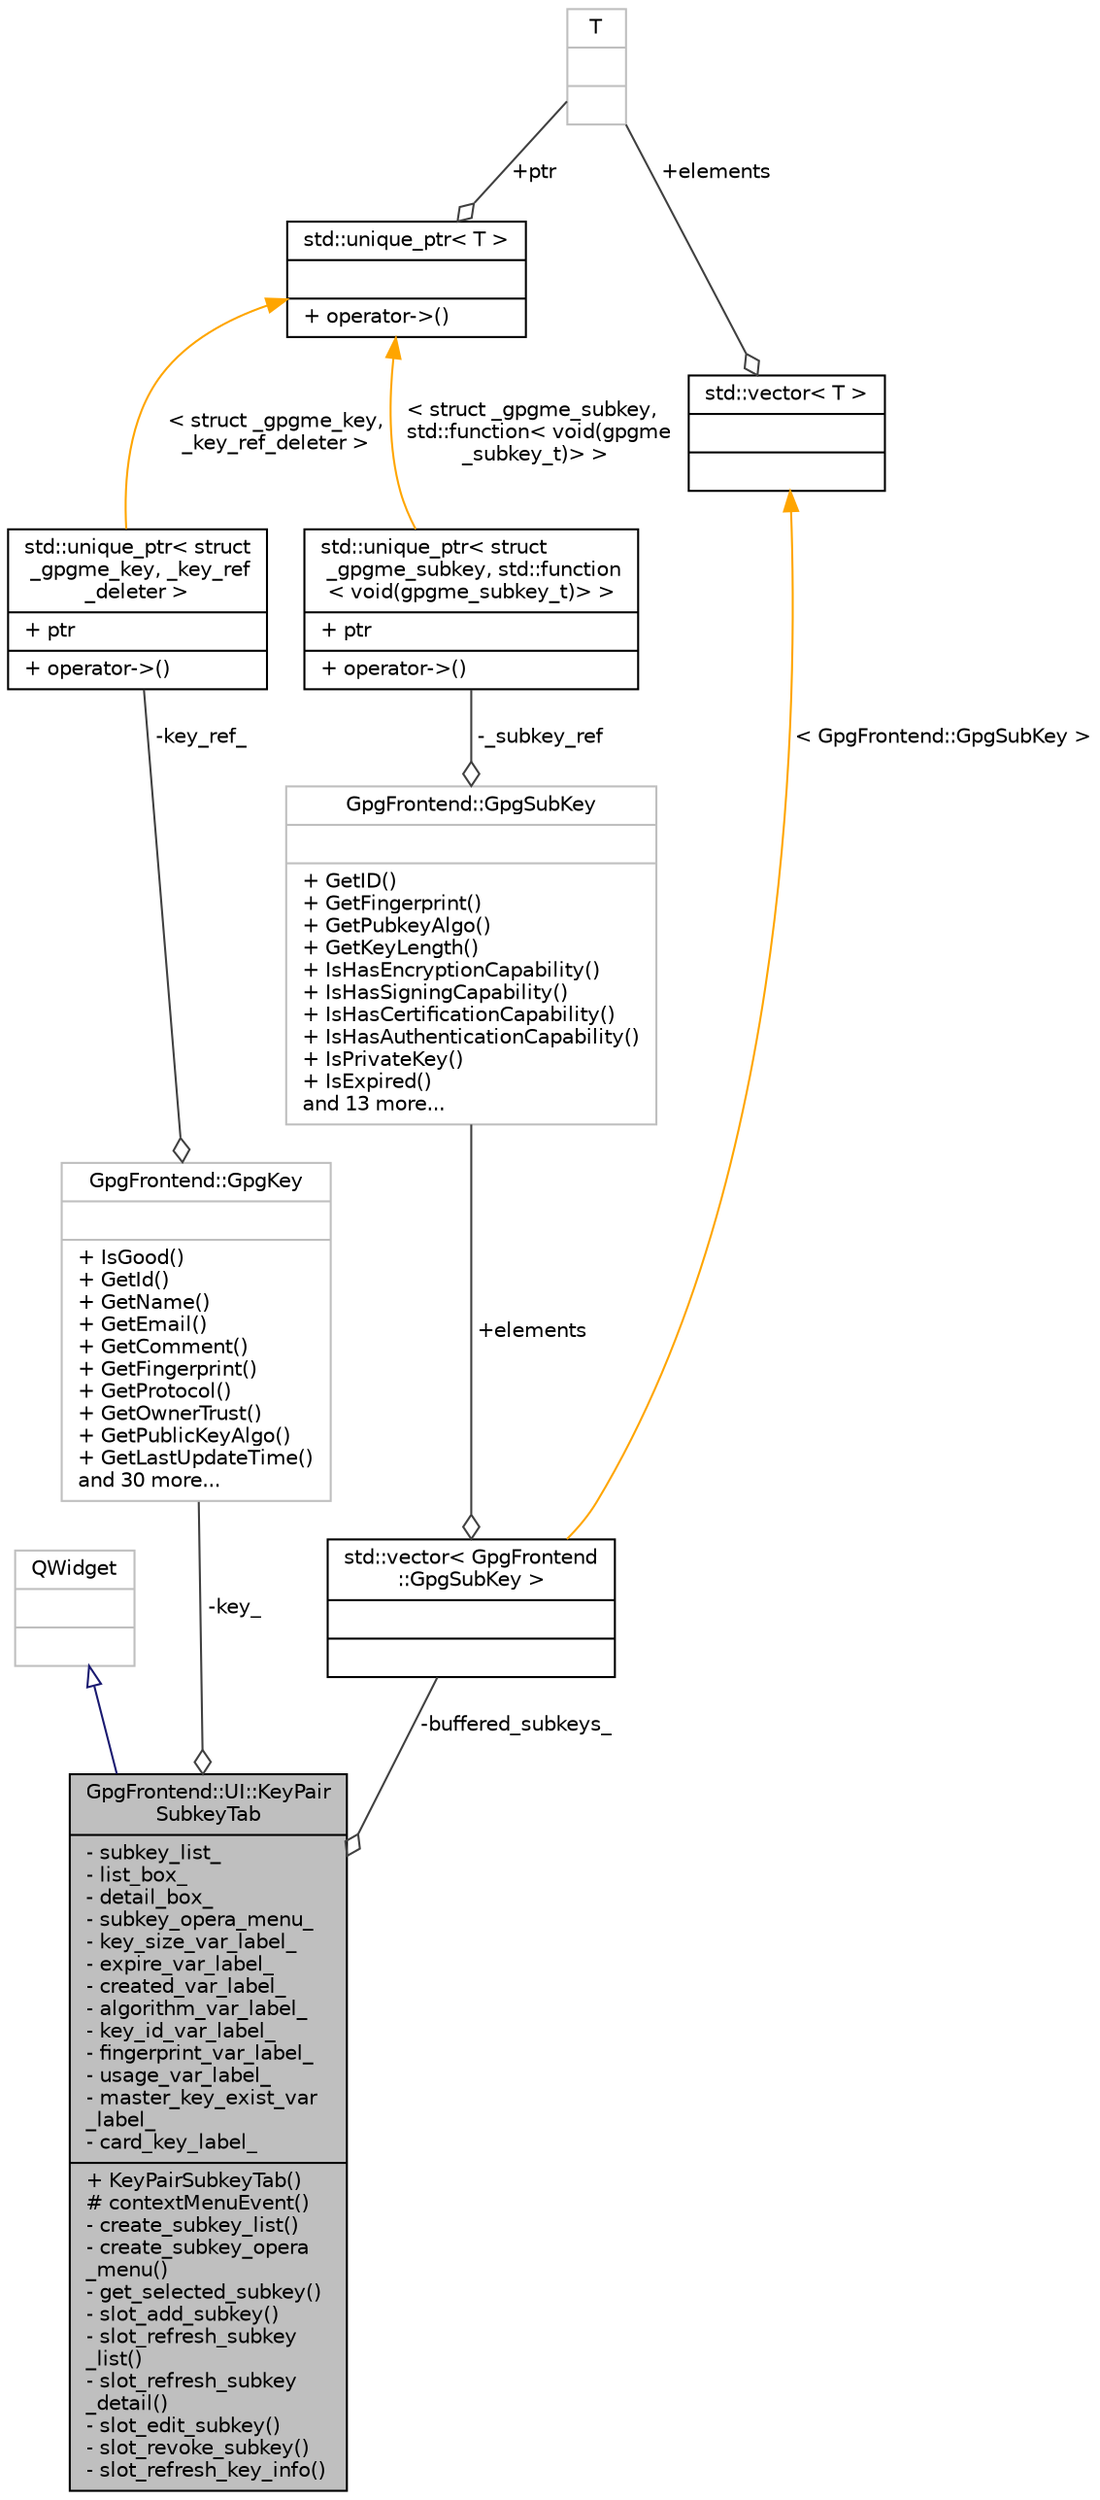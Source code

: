 digraph "GpgFrontend::UI::KeyPairSubkeyTab"
{
 // INTERACTIVE_SVG=YES
 // LATEX_PDF_SIZE
  edge [fontname="Helvetica",fontsize="10",labelfontname="Helvetica",labelfontsize="10"];
  node [fontname="Helvetica",fontsize="10",shape=record];
  Node1 [label="{GpgFrontend::UI::KeyPair\lSubkeyTab\n|- subkey_list_\l- list_box_\l- detail_box_\l- subkey_opera_menu_\l- key_size_var_label_\l- expire_var_label_\l- created_var_label_\l- algorithm_var_label_\l- key_id_var_label_\l- fingerprint_var_label_\l- usage_var_label_\l- master_key_exist_var\l_label_\l- card_key_label_\l|+ KeyPairSubkeyTab()\l# contextMenuEvent()\l- create_subkey_list()\l- create_subkey_opera\l_menu()\l- get_selected_subkey()\l- slot_add_subkey()\l- slot_refresh_subkey\l_list()\l- slot_refresh_subkey\l_detail()\l- slot_edit_subkey()\l- slot_revoke_subkey()\l- slot_refresh_key_info()\l}",height=0.2,width=0.4,color="black", fillcolor="grey75", style="filled", fontcolor="black",tooltip=" "];
  Node2 -> Node1 [dir="back",color="midnightblue",fontsize="10",style="solid",arrowtail="onormal",fontname="Helvetica"];
  Node2 [label="{QWidget\n||}",height=0.2,width=0.4,color="grey75", fillcolor="white", style="filled",tooltip=" "];
  Node3 -> Node1 [color="grey25",fontsize="10",style="solid",label=" -key_" ,arrowhead="odiamond",fontname="Helvetica"];
  Node3 [label="{GpgFrontend::GpgKey\n||+ IsGood()\l+ GetId()\l+ GetName()\l+ GetEmail()\l+ GetComment()\l+ GetFingerprint()\l+ GetProtocol()\l+ GetOwnerTrust()\l+ GetPublicKeyAlgo()\l+ GetLastUpdateTime()\land 30 more...\l}",height=0.2,width=0.4,color="grey75", fillcolor="white", style="filled",URL="$classGpgFrontend_1_1GpgKey.html",tooltip=" "];
  Node4 -> Node3 [color="grey25",fontsize="10",style="solid",label=" -key_ref_" ,arrowhead="odiamond",fontname="Helvetica"];
  Node4 [label="{std::unique_ptr\< struct\l _gpgme_key, _key_ref\l_deleter \>\n|+ ptr\l|+ operator-\>()\l}",height=0.2,width=0.4,color="black", fillcolor="white", style="filled",tooltip=" "];
  Node5 -> Node4 [dir="back",color="orange",fontsize="10",style="solid",label=" \< struct _gpgme_key,\l _key_ref_deleter \>" ,fontname="Helvetica"];
  Node5 [label="{std::unique_ptr\< T \>\n||+ operator-\>()\l}",height=0.2,width=0.4,color="black", fillcolor="white", style="filled",tooltip=" "];
  Node6 -> Node5 [color="grey25",fontsize="10",style="solid",label=" +ptr" ,arrowhead="odiamond",fontname="Helvetica"];
  Node6 [label="{T\n||}",height=0.2,width=0.4,color="grey75", fillcolor="white", style="filled",tooltip=" "];
  Node7 -> Node1 [color="grey25",fontsize="10",style="solid",label=" -buffered_subkeys_" ,arrowhead="odiamond",fontname="Helvetica"];
  Node7 [label="{std::vector\< GpgFrontend\l::GpgSubKey \>\n||}",height=0.2,width=0.4,color="black", fillcolor="white", style="filled",tooltip=" "];
  Node8 -> Node7 [color="grey25",fontsize="10",style="solid",label=" +elements" ,arrowhead="odiamond",fontname="Helvetica"];
  Node8 [label="{GpgFrontend::GpgSubKey\n||+ GetID()\l+ GetFingerprint()\l+ GetPubkeyAlgo()\l+ GetKeyLength()\l+ IsHasEncryptionCapability()\l+ IsHasSigningCapability()\l+ IsHasCertificationCapability()\l+ IsHasAuthenticationCapability()\l+ IsPrivateKey()\l+ IsExpired()\land 13 more...\l}",height=0.2,width=0.4,color="grey75", fillcolor="white", style="filled",URL="$classGpgFrontend_1_1GpgSubKey.html",tooltip=" "];
  Node9 -> Node8 [color="grey25",fontsize="10",style="solid",label=" -_subkey_ref" ,arrowhead="odiamond",fontname="Helvetica"];
  Node9 [label="{std::unique_ptr\< struct\l _gpgme_subkey, std::function\l\< void(gpgme_subkey_t)\> \>\n|+ ptr\l|+ operator-\>()\l}",height=0.2,width=0.4,color="black", fillcolor="white", style="filled",tooltip=" "];
  Node5 -> Node9 [dir="back",color="orange",fontsize="10",style="solid",label=" \< struct _gpgme_subkey,\l std::function\< void(gpgme\l_subkey_t)\> \>" ,fontname="Helvetica"];
  Node10 -> Node7 [dir="back",color="orange",fontsize="10",style="solid",label=" \< GpgFrontend::GpgSubKey \>" ,fontname="Helvetica"];
  Node10 [label="{std::vector\< T \>\n||}",height=0.2,width=0.4,color="black", fillcolor="white", style="filled",tooltip=" "];
  Node6 -> Node10 [color="grey25",fontsize="10",style="solid",label=" +elements" ,arrowhead="odiamond",fontname="Helvetica"];
}
